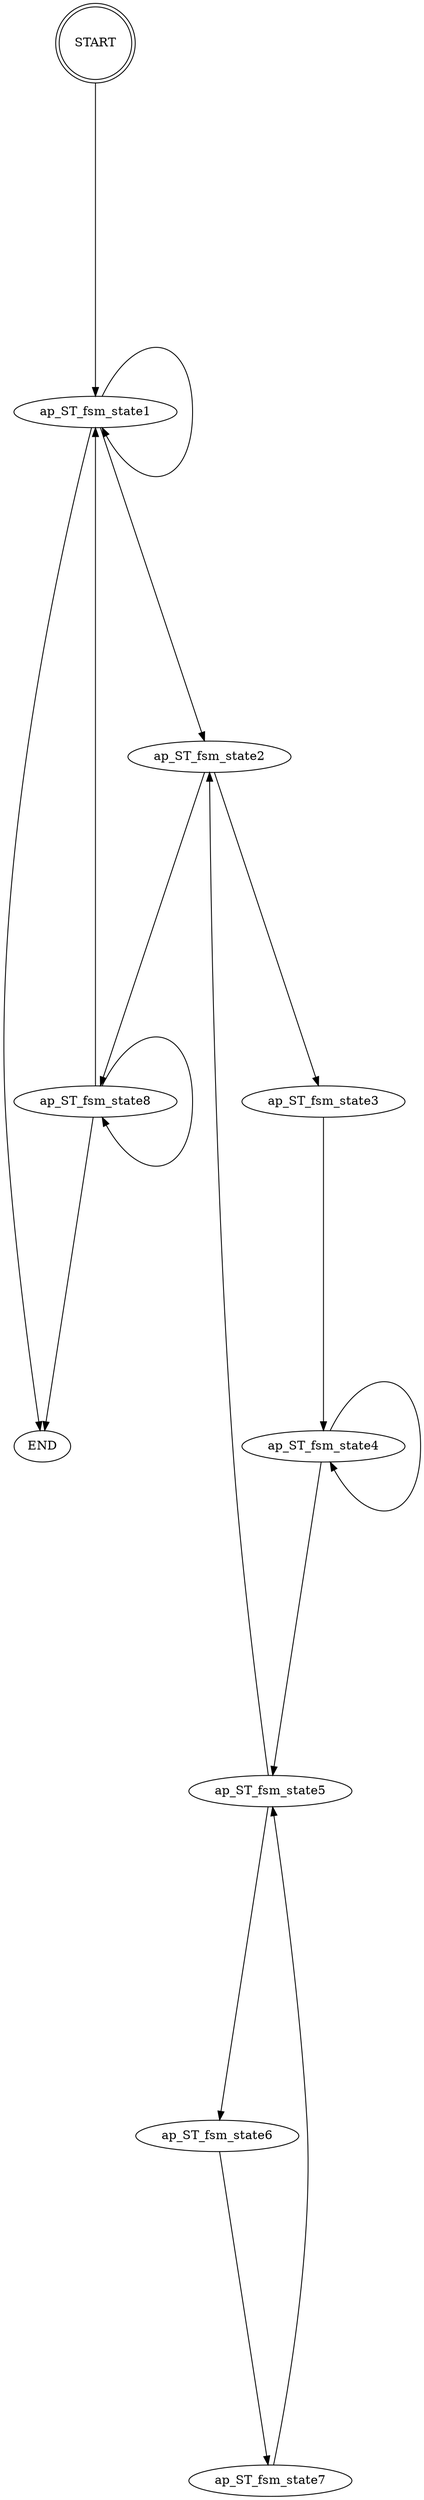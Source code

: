 digraph "" {
 graph [ranksep=5.0];
edge [color=black,
len=2.0
];
START    [shape=doublecircle];
START -> ap_ST_fsm_state1;
ap_ST_fsm_state1 -> ap_ST_fsm_state2;
ap_ST_fsm_state1 -> ap_ST_fsm_state1;
ap_ST_fsm_state1 -> END;
ap_ST_fsm_state2 -> ap_ST_fsm_state8;
ap_ST_fsm_state2 -> ap_ST_fsm_state3;
ap_ST_fsm_state3 -> ap_ST_fsm_state4;
ap_ST_fsm_state4 -> ap_ST_fsm_state5;
ap_ST_fsm_state4 -> ap_ST_fsm_state4;
ap_ST_fsm_state5 -> ap_ST_fsm_state2;
ap_ST_fsm_state5 -> ap_ST_fsm_state6;
ap_ST_fsm_state6 -> ap_ST_fsm_state7;
ap_ST_fsm_state7 -> ap_ST_fsm_state5;
ap_ST_fsm_state8 -> ap_ST_fsm_state1;
ap_ST_fsm_state8 -> ap_ST_fsm_state8;
ap_ST_fsm_state8 -> END;
}
